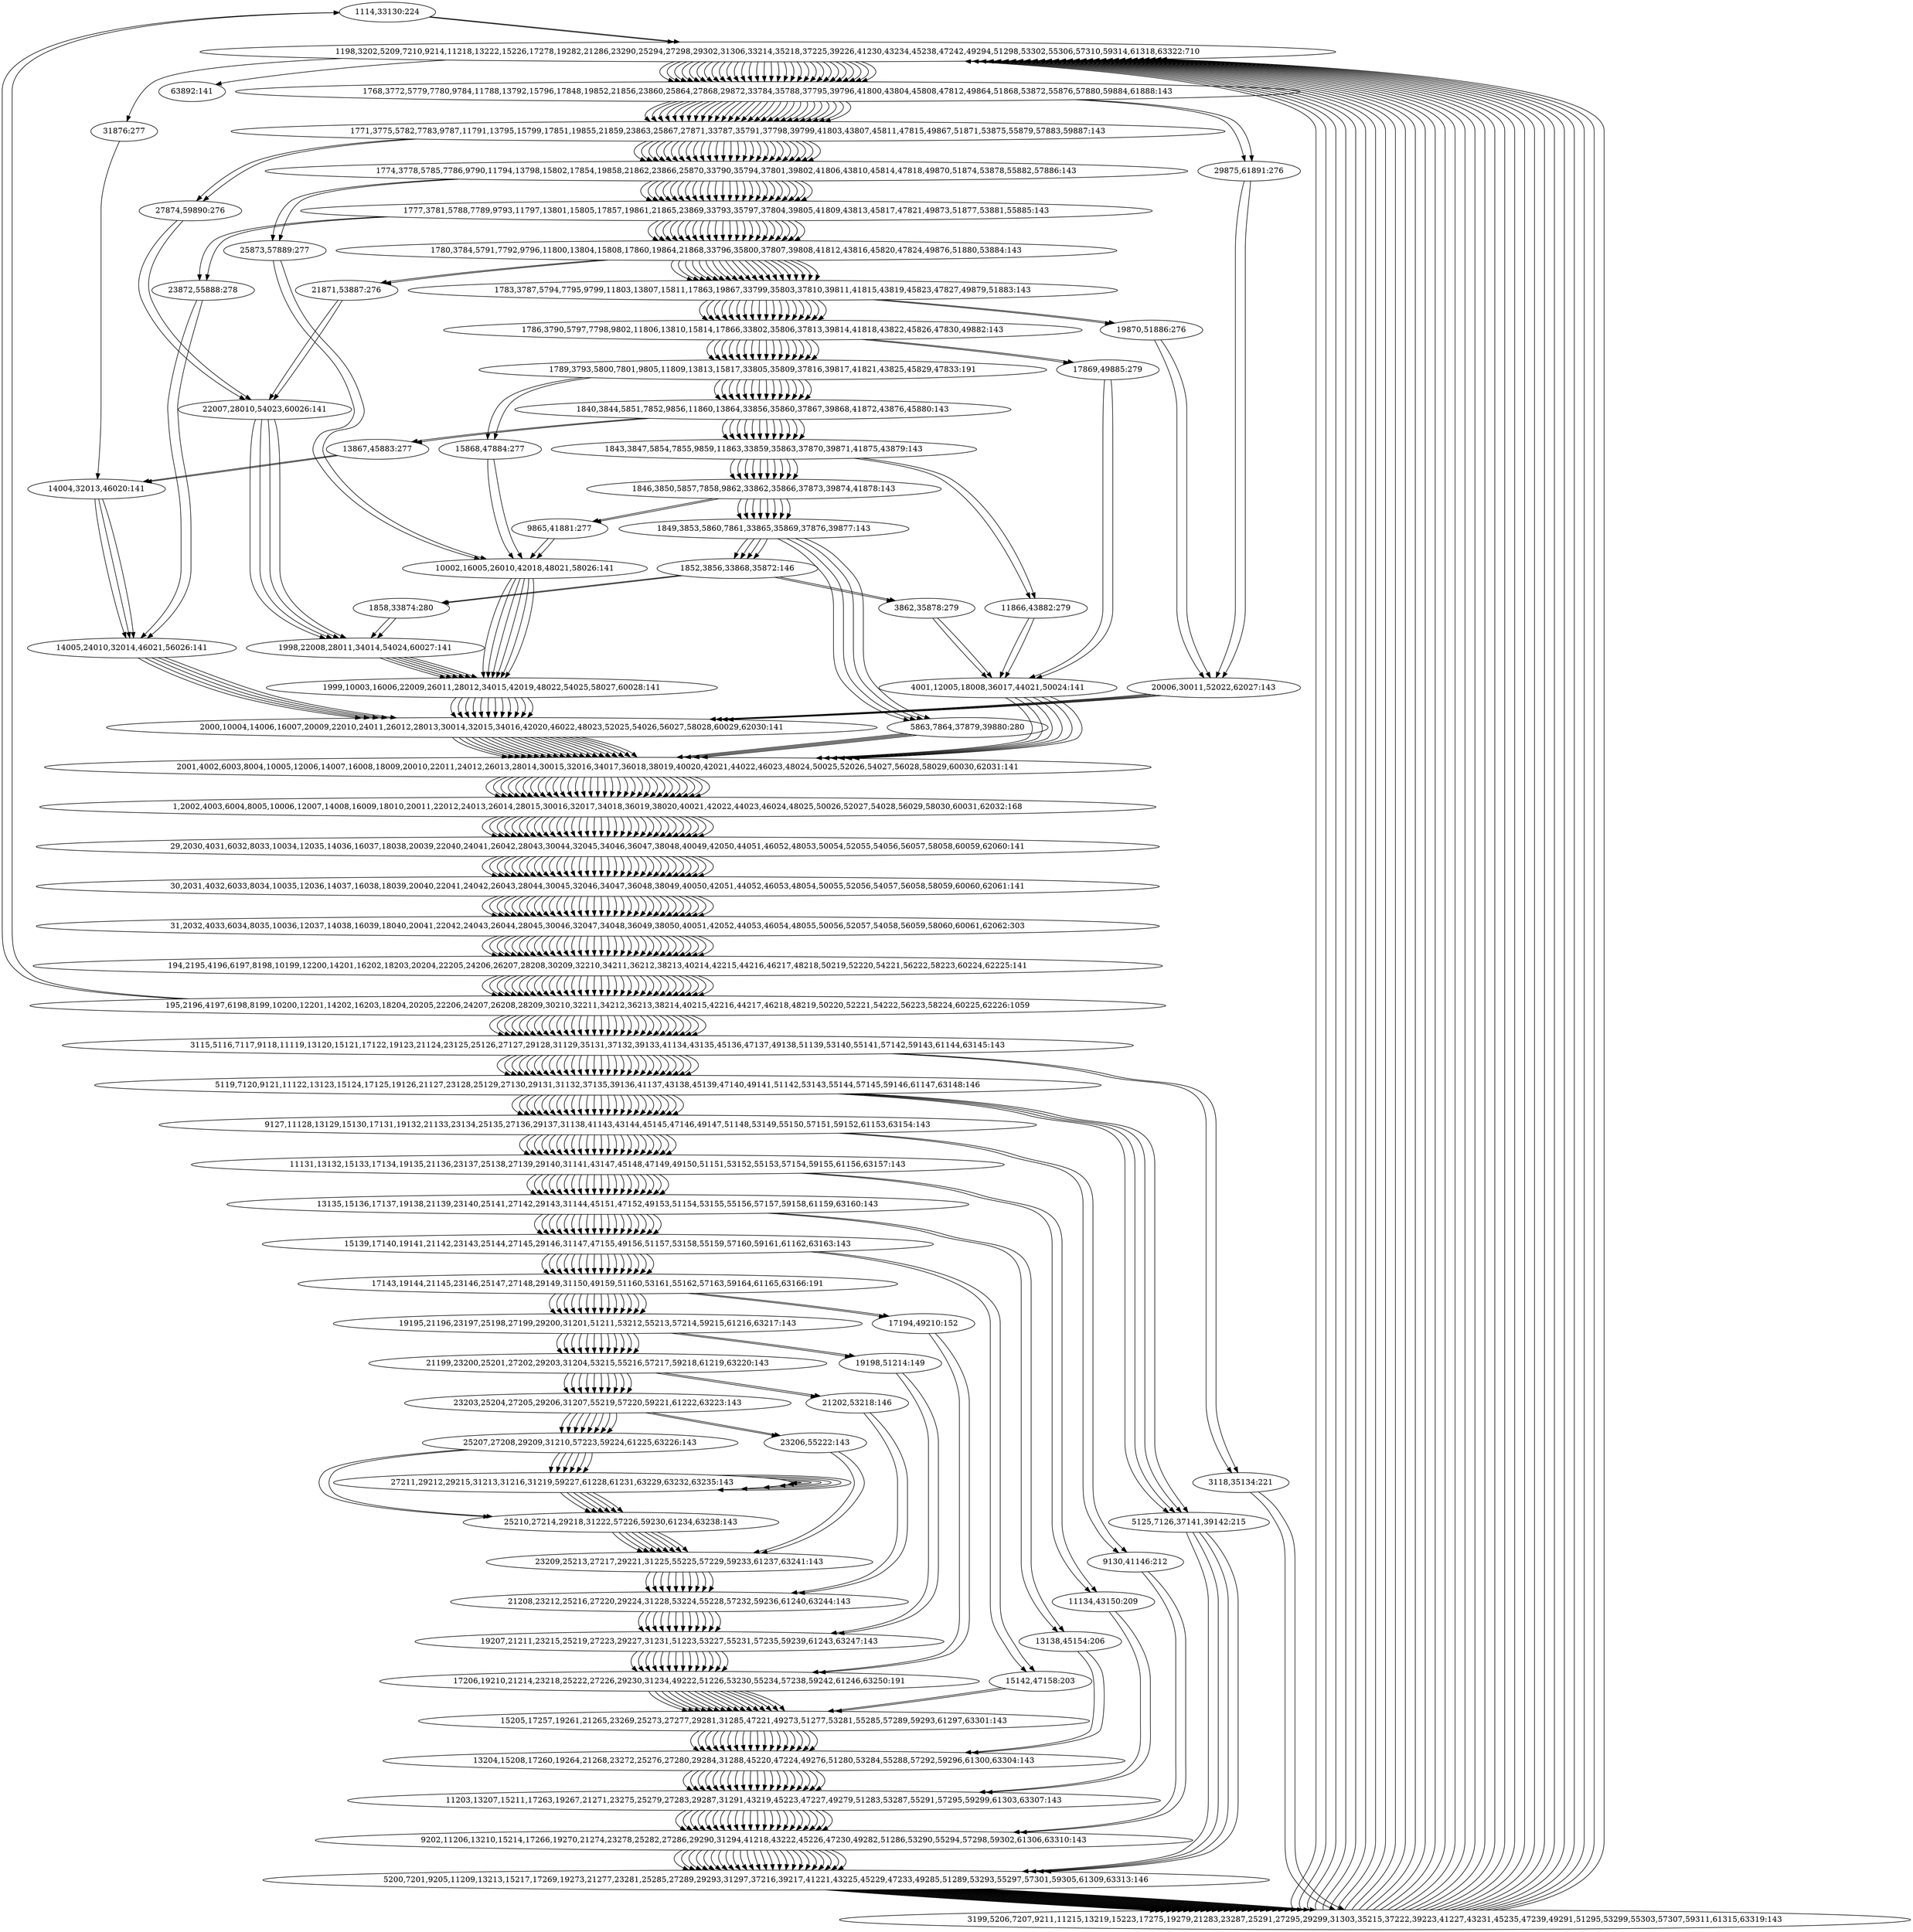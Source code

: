 digraph G {
  0 [label="1114,33130:224"]
  0 -> 40
  0 -> 40
  1 [label="1858,33874:280"]
  1 -> 77
  1 -> 77
  2 [label="3118,35134:221"]
  2 -> 41
  2 -> 41
  3 [label="3862,35878:279"]
  3 -> 25
  3 -> 25
  4 [label="9130,41146:212"]
  4 -> 43
  4 -> 43
  5 [label="9865,41881:277"]
  5 -> 58
  5 -> 58
  6 [label="11134,43150:209"]
  6 -> 44
  6 -> 44
  7 [label="11866,43882:279"]
  7 -> 25
  7 -> 25
  8 [label="13138,45154:206"]
  8 -> 45
  8 -> 45
  9 [label="13867,45883:277"]
  9 -> 55
  9 -> 55
  10 [label="15142,47158:203"]
  10 -> 46
  10 -> 46
  11 [label="15868,47884:277"]
  11 -> 58
  11 -> 58
  12 [label="17194,49210:152"]
  12 -> 47
  12 -> 47
  13 [label="17869,49885:279"]
  13 -> 25
  13 -> 25
  14 [label="19198,51214:149"]
  14 -> 48
  14 -> 48
  15 [label="19870,51886:276"]
  15 -> 56
  15 -> 56
  16 [label="21202,53218:146"]
  16 -> 49
  16 -> 49
  17 [label="21871,53887:276"]
  17 -> 64
  17 -> 64
  18 [label="23206,55222:143"]
  18 -> 50
  18 -> 50
  19 [label="23872,55888:278"]
  19 -> 24
  19 -> 24
  20 [label="25873,57889:277"]
  20 -> 58
  20 -> 58
  21 [label="27874,59890:276"]
  21 -> 64
  21 -> 64
  22 [label="29875,61891:276"]
  22 -> 56
  22 -> 56
  23 [label="195,2196,4197,6198,8199,10200,12201,14202,16203,18204,20205,22206,24207,26208,28209,30210,32211,34212,36213,38214,40215,42216,44217,46218,48219,50220,52221,54222,56223,58224,60225,62226:1059"]
  23 -> 0
  23 -> 74
  23 -> 74
  23 -> 74
  23 -> 74
  23 -> 74
  23 -> 74
  23 -> 74
  23 -> 74
  23 -> 74
  23 -> 74
  23 -> 74
  23 -> 74
  23 -> 74
  23 -> 74
  23 -> 74
  23 -> 0
  23 -> 74
  23 -> 74
  23 -> 74
  23 -> 74
  23 -> 74
  23 -> 74
  23 -> 74
  23 -> 74
  23 -> 74
  23 -> 74
  23 -> 74
  23 -> 74
  23 -> 74
  23 -> 74
  23 -> 74
  24 [label="14005,24010,32014,46021,56026:141"]
  24 -> 63
  24 -> 63
  24 -> 63
  24 -> 63
  24 -> 63
  25 [label="4001,12005,18008,36017,44021,50024:141"]
  25 -> 75
  25 -> 75
  25 -> 75
  25 -> 75
  25 -> 75
  25 -> 75
  26 [label="194,2195,4196,6197,8198,10199,12200,14201,16202,18203,20204,22205,24206,26207,28208,30209,32210,34211,36212,38213,40214,42215,44216,46217,48218,50219,52220,54221,56222,58223,60224,62225:141"]
  26 -> 23
  26 -> 23
  26 -> 23
  26 -> 23
  26 -> 23
  26 -> 23
  26 -> 23
  26 -> 23
  26 -> 23
  26 -> 23
  26 -> 23
  26 -> 23
  26 -> 23
  26 -> 23
  26 -> 23
  26 -> 23
  26 -> 23
  26 -> 23
  26 -> 23
  26 -> 23
  26 -> 23
  26 -> 23
  26 -> 23
  26 -> 23
  26 -> 23
  26 -> 23
  26 -> 23
  26 -> 23
  26 -> 23
  26 -> 23
  26 -> 23
  26 -> 23
  27 [label="1852,3856,33868,35872:146"]
  27 -> 1
  27 -> 3
  27 -> 1
  27 -> 3
  28 [label="1849,3853,5860,7861,33865,35869,37876,39877:143"]
  28 -> 27
  28 -> 27
  28 -> 66
  28 -> 66
  28 -> 27
  28 -> 27
  28 -> 66
  28 -> 66
  29 [label="1846,3850,5857,7858,9862,33862,35866,37873,39874,41878:143"]
  29 -> 28
  29 -> 28
  29 -> 28
  29 -> 28
  29 -> 5
  29 -> 28
  29 -> 28
  29 -> 28
  29 -> 28
  29 -> 5
  30 [label="1843,3847,5854,7855,9859,11863,33859,35863,37870,39871,41875,43879:143"]
  30 -> 29
  30 -> 29
  30 -> 29
  30 -> 29
  30 -> 29
  30 -> 7
  30 -> 29
  30 -> 29
  30 -> 29
  30 -> 29
  30 -> 29
  30 -> 7
  31 [label="1840,3844,5851,7852,9856,11860,13864,33856,35860,37867,39868,41872,43876,45880:143"]
  31 -> 30
  31 -> 30
  31 -> 30
  31 -> 30
  31 -> 30
  31 -> 30
  31 -> 9
  31 -> 30
  31 -> 30
  31 -> 30
  31 -> 30
  31 -> 30
  31 -> 30
  31 -> 9
  32 [label="1789,3793,5800,7801,9805,11809,13813,15817,33805,35809,37816,39817,41821,43825,45829,47833:191"]
  32 -> 31
  32 -> 31
  32 -> 31
  32 -> 31
  32 -> 31
  32 -> 31
  32 -> 31
  32 -> 11
  32 -> 31
  32 -> 31
  32 -> 31
  32 -> 31
  32 -> 31
  32 -> 31
  32 -> 31
  32 -> 11
  33 [label="1786,3790,5797,7798,9802,11806,13810,15814,17866,33802,35806,37813,39814,41818,43822,45826,47830,49882:143"]
  33 -> 32
  33 -> 32
  33 -> 32
  33 -> 32
  33 -> 32
  33 -> 32
  33 -> 32
  33 -> 32
  33 -> 13
  33 -> 32
  33 -> 32
  33 -> 32
  33 -> 32
  33 -> 32
  33 -> 32
  33 -> 32
  33 -> 32
  33 -> 13
  34 [label="1783,3787,5794,7795,9799,11803,13807,15811,17863,19867,33799,35803,37810,39811,41815,43819,45823,47827,49879,51883:143"]
  34 -> 33
  34 -> 33
  34 -> 33
  34 -> 33
  34 -> 33
  34 -> 33
  34 -> 33
  34 -> 33
  34 -> 33
  34 -> 15
  34 -> 33
  34 -> 33
  34 -> 33
  34 -> 33
  34 -> 33
  34 -> 33
  34 -> 33
  34 -> 33
  34 -> 33
  34 -> 15
  35 [label="1780,3784,5791,7792,9796,11800,13804,15808,17860,19864,21868,33796,35800,37807,39808,41812,43816,45820,47824,49876,51880,53884:143"]
  35 -> 34
  35 -> 34
  35 -> 34
  35 -> 34
  35 -> 34
  35 -> 34
  35 -> 34
  35 -> 34
  35 -> 34
  35 -> 34
  35 -> 17
  35 -> 34
  35 -> 34
  35 -> 34
  35 -> 34
  35 -> 34
  35 -> 34
  35 -> 34
  35 -> 34
  35 -> 34
  35 -> 34
  35 -> 17
  36 [label="1777,3781,5788,7789,9793,11797,13801,15805,17857,19861,21865,23869,33793,35797,37804,39805,41809,43813,45817,47821,49873,51877,53881,55885:143"]
  36 -> 35
  36 -> 35
  36 -> 35
  36 -> 35
  36 -> 35
  36 -> 35
  36 -> 35
  36 -> 35
  36 -> 35
  36 -> 35
  36 -> 35
  36 -> 19
  36 -> 35
  36 -> 35
  36 -> 35
  36 -> 35
  36 -> 35
  36 -> 35
  36 -> 35
  36 -> 35
  36 -> 35
  36 -> 35
  36 -> 35
  36 -> 19
  37 [label="1774,3778,5785,7786,9790,11794,13798,15802,17854,19858,21862,23866,25870,33790,35794,37801,39802,41806,43810,45814,47818,49870,51874,53878,55882,57886:143"]
  37 -> 36
  37 -> 36
  37 -> 36
  37 -> 36
  37 -> 36
  37 -> 36
  37 -> 36
  37 -> 36
  37 -> 36
  37 -> 36
  37 -> 36
  37 -> 36
  37 -> 20
  37 -> 36
  37 -> 36
  37 -> 36
  37 -> 36
  37 -> 36
  37 -> 36
  37 -> 36
  37 -> 36
  37 -> 36
  37 -> 36
  37 -> 36
  37 -> 36
  37 -> 20
  38 [label="1771,3775,5782,7783,9787,11791,13795,15799,17851,19855,21859,23863,25867,27871,33787,35791,37798,39799,41803,43807,45811,47815,49867,51871,53875,55879,57883,59887:143"]
  38 -> 37
  38 -> 37
  38 -> 37
  38 -> 37
  38 -> 37
  38 -> 37
  38 -> 37
  38 -> 37
  38 -> 37
  38 -> 37
  38 -> 37
  38 -> 37
  38 -> 37
  38 -> 21
  38 -> 37
  38 -> 37
  38 -> 37
  38 -> 37
  38 -> 37
  38 -> 37
  38 -> 37
  38 -> 37
  38 -> 37
  38 -> 37
  38 -> 37
  38 -> 37
  38 -> 37
  38 -> 21
  39 [label="1768,3772,5779,7780,9784,11788,13792,15796,17848,19852,21856,23860,25864,27868,29872,33784,35788,37795,39796,41800,43804,45808,47812,49864,51868,53872,55876,57880,59884,61888:143"]
  39 -> 38
  39 -> 38
  39 -> 38
  39 -> 38
  39 -> 38
  39 -> 38
  39 -> 38
  39 -> 38
  39 -> 38
  39 -> 38
  39 -> 38
  39 -> 38
  39 -> 38
  39 -> 38
  39 -> 22
  39 -> 38
  39 -> 38
  39 -> 38
  39 -> 38
  39 -> 38
  39 -> 38
  39 -> 38
  39 -> 38
  39 -> 38
  39 -> 38
  39 -> 38
  39 -> 38
  39 -> 38
  39 -> 38
  39 -> 22
  40 [label="1198,3202,5209,7210,9214,11218,13222,15226,17278,19282,21286,23290,25294,27298,29302,31306,33214,35218,37225,39226,41230,43234,45238,47242,49294,51298,53302,55306,57310,59314,61318,63322:710"]
  40 -> 39
  40 -> 39
  40 -> 39
  40 -> 39
  40 -> 39
  40 -> 39
  40 -> 39
  40 -> 39
  40 -> 39
  40 -> 39
  40 -> 39
  40 -> 39
  40 -> 39
  40 -> 39
  40 -> 39
  40 -> 78
  40 -> 39
  40 -> 39
  40 -> 39
  40 -> 39
  40 -> 39
  40 -> 39
  40 -> 39
  40 -> 39
  40 -> 39
  40 -> 39
  40 -> 39
  40 -> 39
  40 -> 39
  40 -> 39
  40 -> 39
  40 -> 79
  41 [label="3199,5206,7207,9211,11215,13219,15223,17275,19279,21283,23287,25291,27295,29299,31303,35215,37222,39223,41227,43231,45235,47239,49291,51295,53299,55303,57307,59311,61315,63319:143"]
  41 -> 40
  41 -> 40
  41 -> 40
  41 -> 40
  41 -> 40
  41 -> 40
  41 -> 40
  41 -> 40
  41 -> 40
  41 -> 40
  41 -> 40
  41 -> 40
  41 -> 40
  41 -> 40
  41 -> 40
  41 -> 40
  41 -> 40
  41 -> 40
  41 -> 40
  41 -> 40
  41 -> 40
  41 -> 40
  41 -> 40
  41 -> 40
  41 -> 40
  41 -> 40
  41 -> 40
  41 -> 40
  41 -> 40
  41 -> 40
  42 [label="5200,7201,9205,11209,13213,15217,17269,19273,21277,23281,25285,27289,29293,31297,37216,39217,41221,43225,45229,47233,49285,51289,53293,55297,57301,59305,61309,63313:146"]
  42 -> 41
  42 -> 41
  42 -> 41
  42 -> 41
  42 -> 41
  42 -> 41
  42 -> 41
  42 -> 41
  42 -> 41
  42 -> 41
  42 -> 41
  42 -> 41
  42 -> 41
  42 -> 41
  42 -> 41
  42 -> 41
  42 -> 41
  42 -> 41
  42 -> 41
  42 -> 41
  42 -> 41
  42 -> 41
  42 -> 41
  42 -> 41
  42 -> 41
  42 -> 41
  42 -> 41
  42 -> 41
  43 [label="9202,11206,13210,15214,17266,19270,21274,23278,25282,27286,29290,31294,41218,43222,45226,47230,49282,51286,53290,55294,57298,59302,61306,63310:143"]
  43 -> 42
  43 -> 42
  43 -> 42
  43 -> 42
  43 -> 42
  43 -> 42
  43 -> 42
  43 -> 42
  43 -> 42
  43 -> 42
  43 -> 42
  43 -> 42
  43 -> 42
  43 -> 42
  43 -> 42
  43 -> 42
  43 -> 42
  43 -> 42
  43 -> 42
  43 -> 42
  43 -> 42
  43 -> 42
  43 -> 42
  43 -> 42
  44 [label="11203,13207,15211,17263,19267,21271,23275,25279,27283,29287,31291,43219,45223,47227,49279,51283,53287,55291,57295,59299,61303,63307:143"]
  44 -> 43
  44 -> 43
  44 -> 43
  44 -> 43
  44 -> 43
  44 -> 43
  44 -> 43
  44 -> 43
  44 -> 43
  44 -> 43
  44 -> 43
  44 -> 43
  44 -> 43
  44 -> 43
  44 -> 43
  44 -> 43
  44 -> 43
  44 -> 43
  44 -> 43
  44 -> 43
  44 -> 43
  44 -> 43
  45 [label="13204,15208,17260,19264,21268,23272,25276,27280,29284,31288,45220,47224,49276,51280,53284,55288,57292,59296,61300,63304:143"]
  45 -> 44
  45 -> 44
  45 -> 44
  45 -> 44
  45 -> 44
  45 -> 44
  45 -> 44
  45 -> 44
  45 -> 44
  45 -> 44
  45 -> 44
  45 -> 44
  45 -> 44
  45 -> 44
  45 -> 44
  45 -> 44
  45 -> 44
  45 -> 44
  45 -> 44
  45 -> 44
  46 [label="15205,17257,19261,21265,23269,25273,27277,29281,31285,47221,49273,51277,53281,55285,57289,59293,61297,63301:143"]
  46 -> 45
  46 -> 45
  46 -> 45
  46 -> 45
  46 -> 45
  46 -> 45
  46 -> 45
  46 -> 45
  46 -> 45
  46 -> 45
  46 -> 45
  46 -> 45
  46 -> 45
  46 -> 45
  46 -> 45
  46 -> 45
  46 -> 45
  46 -> 45
  47 [label="17206,19210,21214,23218,25222,27226,29230,31234,49222,51226,53230,55234,57238,59242,61246,63250:191"]
  47 -> 46
  47 -> 46
  47 -> 46
  47 -> 46
  47 -> 46
  47 -> 46
  47 -> 46
  47 -> 46
  47 -> 46
  47 -> 46
  47 -> 46
  47 -> 46
  47 -> 46
  47 -> 46
  47 -> 46
  47 -> 46
  48 [label="19207,21211,23215,25219,27223,29227,31231,51223,53227,55231,57235,59239,61243,63247:143"]
  48 -> 47
  48 -> 47
  48 -> 47
  48 -> 47
  48 -> 47
  48 -> 47
  48 -> 47
  48 -> 47
  48 -> 47
  48 -> 47
  48 -> 47
  48 -> 47
  48 -> 47
  48 -> 47
  49 [label="21208,23212,25216,27220,29224,31228,53224,55228,57232,59236,61240,63244:143"]
  49 -> 48
  49 -> 48
  49 -> 48
  49 -> 48
  49 -> 48
  49 -> 48
  49 -> 48
  49 -> 48
  49 -> 48
  49 -> 48
  49 -> 48
  49 -> 48
  50 [label="23209,25213,27217,29221,31225,55225,57229,59233,61237,63241:143"]
  50 -> 49
  50 -> 49
  50 -> 49
  50 -> 49
  50 -> 49
  50 -> 49
  50 -> 49
  50 -> 49
  50 -> 49
  50 -> 49
  51 [label="25210,27214,29218,31222,57226,59230,61234,63238:143"]
  51 -> 50
  51 -> 50
  51 -> 50
  51 -> 50
  51 -> 50
  51 -> 50
  51 -> 50
  51 -> 50
  52 [label="27211,29212,29215,31213,31216,31219,59227,61228,61231,63229,63232,63235:143"]
  52 -> 51
  52 -> 52
  52 -> 51
  52 -> 52
  52 -> 52
  52 -> 51
  52 -> 51
  52 -> 52
  52 -> 51
  52 -> 52
  52 -> 52
  52 -> 51
  53 [label="31,2032,4033,6034,8035,10036,12037,14038,16039,18040,20041,22042,24043,26044,28045,30046,32047,34048,36049,38050,40051,42052,44053,46054,48055,50056,52057,54058,56059,58060,60061,62062:303"]
  53 -> 26
  53 -> 26
  53 -> 26
  53 -> 26
  53 -> 26
  53 -> 26
  53 -> 26
  53 -> 26
  53 -> 26
  53 -> 26
  53 -> 26
  53 -> 26
  53 -> 26
  53 -> 26
  53 -> 26
  53 -> 26
  53 -> 26
  53 -> 26
  53 -> 26
  53 -> 26
  53 -> 26
  53 -> 26
  53 -> 26
  53 -> 26
  53 -> 26
  53 -> 26
  53 -> 26
  53 -> 26
  53 -> 26
  53 -> 26
  53 -> 26
  53 -> 26
  54 [label="29,2030,4031,6032,8033,10034,12035,14036,16037,18038,20039,22040,24041,26042,28043,30044,32045,34046,36047,38048,40049,42050,44051,46052,48053,50054,52055,54056,56057,58058,60059,62060:141"]
  54 -> 76
  54 -> 76
  54 -> 76
  54 -> 76
  54 -> 76
  54 -> 76
  54 -> 76
  54 -> 76
  54 -> 76
  54 -> 76
  54 -> 76
  54 -> 76
  54 -> 76
  54 -> 76
  54 -> 76
  54 -> 76
  54 -> 76
  54 -> 76
  54 -> 76
  54 -> 76
  54 -> 76
  54 -> 76
  54 -> 76
  54 -> 76
  54 -> 76
  54 -> 76
  54 -> 76
  54 -> 76
  54 -> 76
  54 -> 76
  54 -> 76
  54 -> 76
  55 [label="14004,32013,46020:141"]
  55 -> 24
  55 -> 24
  55 -> 24
  56 [label="20006,30011,52022,62027:143"]
  56 -> 63
  56 -> 63
  56 -> 63
  56 -> 63
  57 [label="1,2002,4003,6004,8005,10006,12007,14008,16009,18010,20011,22012,24013,26014,28015,30016,32017,34018,36019,38020,40021,42022,44023,46024,48025,50026,52027,54028,56029,58030,60031,62032:168"]
  57 -> 54
  57 -> 54
  57 -> 54
  57 -> 54
  57 -> 54
  57 -> 54
  57 -> 54
  57 -> 54
  57 -> 54
  57 -> 54
  57 -> 54
  57 -> 54
  57 -> 54
  57 -> 54
  57 -> 54
  57 -> 54
  57 -> 54
  57 -> 54
  57 -> 54
  57 -> 54
  57 -> 54
  57 -> 54
  57 -> 54
  57 -> 54
  57 -> 54
  57 -> 54
  57 -> 54
  57 -> 54
  57 -> 54
  57 -> 54
  57 -> 54
  57 -> 54
  58 [label="10002,16005,26010,42018,48021,58026:141"]
  58 -> 59
  58 -> 59
  58 -> 59
  58 -> 59
  58 -> 59
  58 -> 59
  59 [label="1999,10003,16006,22009,26011,28012,34015,42019,48022,54025,58027,60028:141"]
  59 -> 63
  59 -> 63
  59 -> 63
  59 -> 63
  59 -> 63
  59 -> 63
  59 -> 63
  59 -> 63
  59 -> 63
  59 -> 63
  59 -> 63
  59 -> 63
  60 [label="25207,27208,29209,31210,57223,59224,61225,63226:143"]
  60 -> 51
  60 -> 52
  60 -> 52
  60 -> 52
  60 -> 51
  60 -> 52
  60 -> 52
  60 -> 52
  61 [label="23203,25204,27205,29206,31207,55219,57220,59221,61222,63223:143"]
  61 -> 18
  61 -> 60
  61 -> 60
  61 -> 60
  61 -> 60
  61 -> 18
  61 -> 60
  61 -> 60
  61 -> 60
  61 -> 60
  62 [label="21199,23200,25201,27202,29203,31204,53215,55216,57217,59218,61219,63220:143"]
  62 -> 16
  62 -> 61
  62 -> 61
  62 -> 61
  62 -> 61
  62 -> 61
  62 -> 16
  62 -> 61
  62 -> 61
  62 -> 61
  62 -> 61
  62 -> 61
  63 [label="2000,10004,14006,16007,20009,22010,24011,26012,28013,30014,32015,34016,42020,46022,48023,52025,54026,56027,58028,60029,62030:141"]
  63 -> 75
  63 -> 75
  63 -> 75
  63 -> 75
  63 -> 75
  63 -> 75
  63 -> 75
  63 -> 75
  63 -> 75
  63 -> 75
  63 -> 75
  63 -> 75
  63 -> 75
  63 -> 75
  63 -> 75
  63 -> 75
  63 -> 75
  63 -> 75
  63 -> 75
  63 -> 75
  63 -> 75
  64 [label="22007,28010,54023,60026:141"]
  64 -> 77
  64 -> 77
  64 -> 77
  64 -> 77
  65 [label="5125,7126,37141,39142:215"]
  65 -> 42
  65 -> 42
  65 -> 42
  65 -> 42
  66 [label="5863,7864,37879,39880:280"]
  66 -> 75
  66 -> 75
  66 -> 75
  66 -> 75
  67 [label="19195,21196,23197,25198,27199,29200,31201,51211,53212,55213,57214,59215,61216,63217:143"]
  67 -> 14
  67 -> 62
  67 -> 62
  67 -> 62
  67 -> 62
  67 -> 62
  67 -> 62
  67 -> 14
  67 -> 62
  67 -> 62
  67 -> 62
  67 -> 62
  67 -> 62
  67 -> 62
  68 [label="17143,19144,21145,23146,25147,27148,29149,31150,49159,51160,53161,55162,57163,59164,61165,63166:191"]
  68 -> 12
  68 -> 67
  68 -> 67
  68 -> 67
  68 -> 67
  68 -> 67
  68 -> 67
  68 -> 67
  68 -> 12
  68 -> 67
  68 -> 67
  68 -> 67
  68 -> 67
  68 -> 67
  68 -> 67
  68 -> 67
  69 [label="15139,17140,19141,21142,23143,25144,27145,29146,31147,47155,49156,51157,53158,55159,57160,59161,61162,63163:143"]
  69 -> 10
  69 -> 68
  69 -> 68
  69 -> 68
  69 -> 68
  69 -> 68
  69 -> 68
  69 -> 68
  69 -> 68
  69 -> 10
  69 -> 68
  69 -> 68
  69 -> 68
  69 -> 68
  69 -> 68
  69 -> 68
  69 -> 68
  69 -> 68
  70 [label="13135,15136,17137,19138,21139,23140,25141,27142,29143,31144,45151,47152,49153,51154,53155,55156,57157,59158,61159,63160:143"]
  70 -> 8
  70 -> 69
  70 -> 69
  70 -> 69
  70 -> 69
  70 -> 69
  70 -> 69
  70 -> 69
  70 -> 69
  70 -> 69
  70 -> 8
  70 -> 69
  70 -> 69
  70 -> 69
  70 -> 69
  70 -> 69
  70 -> 69
  70 -> 69
  70 -> 69
  70 -> 69
  71 [label="11131,13132,15133,17134,19135,21136,23137,25138,27139,29140,31141,43147,45148,47149,49150,51151,53152,55153,57154,59155,61156,63157:143"]
  71 -> 6
  71 -> 70
  71 -> 70
  71 -> 70
  71 -> 70
  71 -> 70
  71 -> 70
  71 -> 70
  71 -> 70
  71 -> 70
  71 -> 70
  71 -> 6
  71 -> 70
  71 -> 70
  71 -> 70
  71 -> 70
  71 -> 70
  71 -> 70
  71 -> 70
  71 -> 70
  71 -> 70
  71 -> 70
  72 [label="9127,11128,13129,15130,17131,19132,21133,23134,25135,27136,29137,31138,41143,43144,45145,47146,49147,51148,53149,55150,57151,59152,61153,63154:143"]
  72 -> 4
  72 -> 71
  72 -> 71
  72 -> 71
  72 -> 71
  72 -> 71
  72 -> 71
  72 -> 71
  72 -> 71
  72 -> 71
  72 -> 71
  72 -> 71
  72 -> 4
  72 -> 71
  72 -> 71
  72 -> 71
  72 -> 71
  72 -> 71
  72 -> 71
  72 -> 71
  72 -> 71
  72 -> 71
  72 -> 71
  72 -> 71
  73 [label="5119,7120,9121,11122,13123,15124,17125,19126,21127,23128,25129,27130,29131,31132,37135,39136,41137,43138,45139,47140,49141,51142,53143,55144,57145,59146,61147,63148:146"]
  73 -> 65
  73 -> 65
  73 -> 72
  73 -> 72
  73 -> 72
  73 -> 72
  73 -> 72
  73 -> 72
  73 -> 72
  73 -> 72
  73 -> 72
  73 -> 72
  73 -> 72
  73 -> 72
  73 -> 65
  73 -> 65
  73 -> 72
  73 -> 72
  73 -> 72
  73 -> 72
  73 -> 72
  73 -> 72
  73 -> 72
  73 -> 72
  73 -> 72
  73 -> 72
  73 -> 72
  73 -> 72
  74 [label="3115,5116,7117,9118,11119,13120,15121,17122,19123,21124,23125,25126,27127,29128,31129,35131,37132,39133,41134,43135,45136,47137,49138,51139,53140,55141,57142,59143,61144,63145:143"]
  74 -> 2
  74 -> 73
  74 -> 73
  74 -> 73
  74 -> 73
  74 -> 73
  74 -> 73
  74 -> 73
  74 -> 73
  74 -> 73
  74 -> 73
  74 -> 73
  74 -> 73
  74 -> 73
  74 -> 73
  74 -> 2
  74 -> 73
  74 -> 73
  74 -> 73
  74 -> 73
  74 -> 73
  74 -> 73
  74 -> 73
  74 -> 73
  74 -> 73
  74 -> 73
  74 -> 73
  74 -> 73
  74 -> 73
  74 -> 73
  75 [label="2001,4002,6003,8004,10005,12006,14007,16008,18009,20010,22011,24012,26013,28014,30015,32016,34017,36018,38019,40020,42021,44022,46023,48024,50025,52026,54027,56028,58029,60030,62031:141"]
  75 -> 57
  75 -> 57
  75 -> 57
  75 -> 57
  75 -> 57
  75 -> 57
  75 -> 57
  75 -> 57
  75 -> 57
  75 -> 57
  75 -> 57
  75 -> 57
  75 -> 57
  75 -> 57
  75 -> 57
  75 -> 57
  75 -> 57
  75 -> 57
  75 -> 57
  75 -> 57
  75 -> 57
  75 -> 57
  75 -> 57
  75 -> 57
  75 -> 57
  75 -> 57
  75 -> 57
  75 -> 57
  75 -> 57
  75 -> 57
  75 -> 57
  76 [label="30,2031,4032,6033,8034,10035,12036,14037,16038,18039,20040,22041,24042,26043,28044,30045,32046,34047,36048,38049,40050,42051,44052,46053,48054,50055,52056,54057,56058,58059,60060,62061:141"]
  76 -> 53
  76 -> 53
  76 -> 53
  76 -> 53
  76 -> 53
  76 -> 53
  76 -> 53
  76 -> 53
  76 -> 53
  76 -> 53
  76 -> 53
  76 -> 53
  76 -> 53
  76 -> 53
  76 -> 53
  76 -> 53
  76 -> 53
  76 -> 53
  76 -> 53
  76 -> 53
  76 -> 53
  76 -> 53
  76 -> 53
  76 -> 53
  76 -> 53
  76 -> 53
  76 -> 53
  76 -> 53
  76 -> 53
  76 -> 53
  76 -> 53
  76 -> 53
  77 [label="1998,22008,28011,34014,54024,60027:141"]
  77 -> 59
  77 -> 59
  77 -> 59
  77 -> 59
  77 -> 59
  77 -> 59
  78 [label="31876:277"]
  78 -> 55
  79 [label="63892:141"]
}
